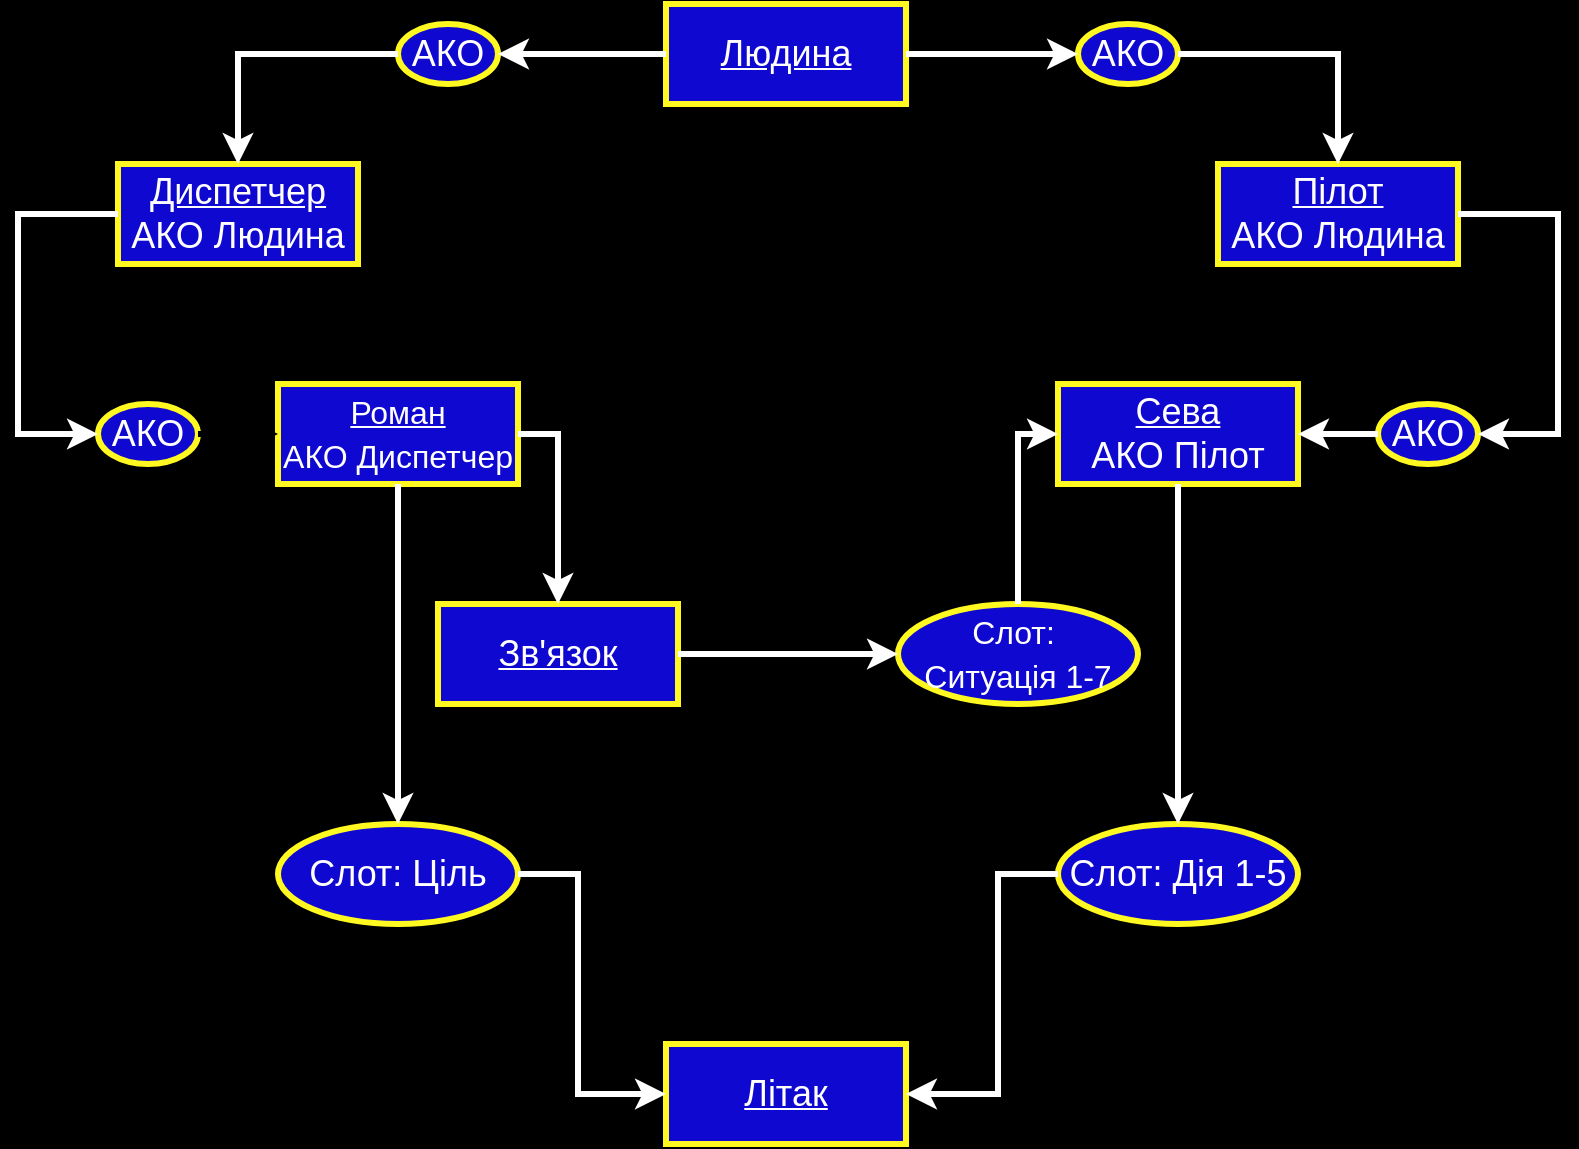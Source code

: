<mxfile version="14.6.11" type="github">
  <diagram id="ub8qPr2dcFQoWJi7Ndgg" name="Page-1">
    <mxGraphModel dx="1483" dy="781" grid="1" gridSize="10" guides="1" tooltips="1" connect="1" arrows="1" fold="1" page="1" pageScale="1" pageWidth="827" pageHeight="1169" background="#000000" math="0" shadow="0">
      <root>
        <mxCell id="0" />
        <mxCell id="1" parent="0" />
        <mxCell id="U9FE6Egc3qeJSzmO6gT7-1" value="&lt;u&gt;Людина&lt;/u&gt;" style="rounded=0;whiteSpace=wrap;html=1;strokeColor=#FFF821;strokeWidth=3;fillColor=#0F08D0;fontColor=#FFFFFF;fontSize=18;" vertex="1" parent="1">
          <mxGeometry x="354" y="60" width="120" height="50" as="geometry" />
        </mxCell>
        <mxCell id="U9FE6Egc3qeJSzmO6gT7-2" value="АКО" style="ellipse;whiteSpace=wrap;html=1;strokeColor=#FFF821;strokeWidth=3;fillColor=#0F08D0;fontColor=#FFFFFF;fontSize=18;" vertex="1" parent="1">
          <mxGeometry x="220" y="70" width="50" height="30" as="geometry" />
        </mxCell>
        <mxCell id="U9FE6Egc3qeJSzmO6gT7-3" value="&lt;u&gt;Диспетчер&lt;/u&gt;&lt;br&gt;АКО Людина" style="rounded=0;whiteSpace=wrap;html=1;strokeColor=#FFF821;strokeWidth=3;fillColor=#0F08D0;fontColor=#FFFFFF;fontSize=18;" vertex="1" parent="1">
          <mxGeometry x="80" y="140" width="120" height="50" as="geometry" />
        </mxCell>
        <mxCell id="U9FE6Egc3qeJSzmO6gT7-4" value="АКО" style="ellipse;whiteSpace=wrap;html=1;strokeColor=#FFF821;strokeWidth=3;fillColor=#0F08D0;fontColor=#FFFFFF;fontSize=18;" vertex="1" parent="1">
          <mxGeometry x="560" y="70" width="50" height="30" as="geometry" />
        </mxCell>
        <mxCell id="U9FE6Egc3qeJSzmO6gT7-5" value="&lt;u&gt;Пілот&lt;/u&gt;&lt;br&gt;АКО Людина" style="rounded=0;whiteSpace=wrap;html=1;strokeColor=#FFF821;strokeWidth=3;fillColor=#0F08D0;fontColor=#FFFFFF;fontSize=18;" vertex="1" parent="1">
          <mxGeometry x="630" y="140" width="120" height="50" as="geometry" />
        </mxCell>
        <mxCell id="U9FE6Egc3qeJSzmO6gT7-6" value="&lt;u&gt;Літак&lt;/u&gt;" style="rounded=0;whiteSpace=wrap;html=1;strokeColor=#FFF821;strokeWidth=3;fillColor=#0F08D0;fontColor=#FFFFFF;fontSize=18;" vertex="1" parent="1">
          <mxGeometry x="354" y="580" width="120" height="50" as="geometry" />
        </mxCell>
        <mxCell id="U9FE6Egc3qeJSzmO6gT7-7" value="&lt;font style=&quot;font-size: 16px&quot;&gt;&lt;u&gt;Роман&lt;/u&gt;&lt;br&gt;АКО Диспетчер&lt;/font&gt;" style="rounded=0;whiteSpace=wrap;html=1;strokeColor=#FFF821;strokeWidth=3;fillColor=#0F08D0;fontColor=#FFFFFF;fontSize=18;" vertex="1" parent="1">
          <mxGeometry x="160" y="250" width="120" height="50" as="geometry" />
        </mxCell>
        <mxCell id="U9FE6Egc3qeJSzmO6gT7-8" value="&lt;u&gt;Зв&#39;язок&lt;/u&gt;" style="rounded=0;whiteSpace=wrap;html=1;strokeColor=#FFF821;strokeWidth=3;fillColor=#0F08D0;fontColor=#FFFFFF;fontSize=18;" vertex="1" parent="1">
          <mxGeometry x="240" y="360" width="120" height="50" as="geometry" />
        </mxCell>
        <mxCell id="U9FE6Egc3qeJSzmO6gT7-9" value="&lt;u&gt;Сева&lt;/u&gt;&lt;br&gt;АКО Пілот" style="rounded=0;whiteSpace=wrap;html=1;strokeColor=#FFF821;strokeWidth=3;fillColor=#0F08D0;fontColor=#FFFFFF;fontSize=18;" vertex="1" parent="1">
          <mxGeometry x="550" y="250" width="120" height="50" as="geometry" />
        </mxCell>
        <mxCell id="U9FE6Egc3qeJSzmO6gT7-10" value="АКО" style="ellipse;whiteSpace=wrap;html=1;strokeColor=#FFF821;strokeWidth=3;fillColor=#0F08D0;fontColor=#FFFFFF;fontSize=18;" vertex="1" parent="1">
          <mxGeometry x="70" y="260" width="50" height="30" as="geometry" />
        </mxCell>
        <mxCell id="U9FE6Egc3qeJSzmO6gT7-11" value="АКО" style="ellipse;whiteSpace=wrap;html=1;strokeColor=#FFF821;strokeWidth=3;fillColor=#0F08D0;fontColor=#FFFFFF;fontSize=18;" vertex="1" parent="1">
          <mxGeometry x="710" y="260" width="50" height="30" as="geometry" />
        </mxCell>
        <mxCell id="U9FE6Egc3qeJSzmO6gT7-12" value="&lt;font style=&quot;font-size: 16px ; line-height: 120%&quot;&gt;Слот:&amp;nbsp;&lt;br&gt;Ситуація 1-7&lt;/font&gt;" style="ellipse;whiteSpace=wrap;html=1;fontColor=#FFFFFF;strokeColor=#FFF821;strokeWidth=3;fillColor=#0F08D0;fontSize=18;perimeterSpacing=0;" vertex="1" parent="1">
          <mxGeometry x="470" y="360" width="120" height="50" as="geometry" />
        </mxCell>
        <mxCell id="U9FE6Egc3qeJSzmO6gT7-13" value="" style="endArrow=classic;html=1;fontColor=#FFFFFF;strokeWidth=3;exitX=0;exitY=0.5;exitDx=0;exitDy=0;entryX=1;entryY=0.5;entryDx=0;entryDy=0;strokeColor=#FFFFFF;" edge="1" parent="1" source="U9FE6Egc3qeJSzmO6gT7-1" target="U9FE6Egc3qeJSzmO6gT7-2">
          <mxGeometry width="50" height="50" relative="1" as="geometry">
            <mxPoint x="310" y="290" as="sourcePoint" />
            <mxPoint x="360" y="240" as="targetPoint" />
          </mxGeometry>
        </mxCell>
        <mxCell id="U9FE6Egc3qeJSzmO6gT7-14" value="" style="endArrow=classic;html=1;fontColor=#FFFFFF;strokeWidth=3;exitX=0;exitY=0.5;exitDx=0;exitDy=0;entryX=0.5;entryY=0;entryDx=0;entryDy=0;rounded=0;strokeColor=#FFFFFF;" edge="1" parent="1" source="U9FE6Egc3qeJSzmO6gT7-2" target="U9FE6Egc3qeJSzmO6gT7-3">
          <mxGeometry width="50" height="50" relative="1" as="geometry">
            <mxPoint x="320" y="300" as="sourcePoint" />
            <mxPoint x="370" y="250" as="targetPoint" />
            <Array as="points">
              <mxPoint x="140" y="85" />
            </Array>
          </mxGeometry>
        </mxCell>
        <mxCell id="U9FE6Egc3qeJSzmO6gT7-15" value="" style="endArrow=classic;html=1;fontColor=#FFFFFF;strokeWidth=3;exitX=0;exitY=0.5;exitDx=0;exitDy=0;entryX=0;entryY=0.5;entryDx=0;entryDy=0;rounded=0;strokeColor=#FFFFFF;" edge="1" parent="1" source="U9FE6Egc3qeJSzmO6gT7-3" target="U9FE6Egc3qeJSzmO6gT7-10">
          <mxGeometry width="50" height="50" relative="1" as="geometry">
            <mxPoint x="330" y="310" as="sourcePoint" />
            <mxPoint x="380" y="260" as="targetPoint" />
            <Array as="points">
              <mxPoint x="30" y="165" />
              <mxPoint x="30" y="275" />
            </Array>
          </mxGeometry>
        </mxCell>
        <mxCell id="U9FE6Egc3qeJSzmO6gT7-16" value="" style="endArrow=classic;html=1;fontColor=#FFFFFF;strokeWidth=3;rounded=0;exitX=1;exitY=0.5;exitDx=0;exitDy=0;entryX=0;entryY=0.5;entryDx=0;entryDy=0;" edge="1" parent="1" source="U9FE6Egc3qeJSzmO6gT7-10" target="U9FE6Egc3qeJSzmO6gT7-7">
          <mxGeometry width="50" height="50" relative="1" as="geometry">
            <mxPoint x="340" y="320" as="sourcePoint" />
            <mxPoint x="160" y="275" as="targetPoint" />
          </mxGeometry>
        </mxCell>
        <mxCell id="U9FE6Egc3qeJSzmO6gT7-17" value="" style="endArrow=classic;html=1;fontColor=#FFFFFF;strokeWidth=3;rounded=0;exitX=1;exitY=0.5;exitDx=0;exitDy=0;entryX=0.5;entryY=0;entryDx=0;entryDy=0;strokeColor=#FFFFFF;" edge="1" parent="1" source="U9FE6Egc3qeJSzmO6gT7-7" target="U9FE6Egc3qeJSzmO6gT7-8">
          <mxGeometry width="50" height="50" relative="1" as="geometry">
            <mxPoint x="350" y="330" as="sourcePoint" />
            <mxPoint x="400" y="280" as="targetPoint" />
            <Array as="points">
              <mxPoint x="300" y="275" />
            </Array>
          </mxGeometry>
        </mxCell>
        <mxCell id="U9FE6Egc3qeJSzmO6gT7-18" value="" style="endArrow=classic;html=1;fontColor=#FFFFFF;strokeWidth=3;rounded=0;exitX=1;exitY=0.5;exitDx=0;exitDy=0;entryX=0;entryY=0.5;entryDx=0;entryDy=0;strokeColor=#FFFFFF;" edge="1" parent="1" source="U9FE6Egc3qeJSzmO6gT7-8" target="U9FE6Egc3qeJSzmO6gT7-12">
          <mxGeometry width="50" height="50" relative="1" as="geometry">
            <mxPoint x="360" y="340" as="sourcePoint" />
            <mxPoint x="410" y="290" as="targetPoint" />
          </mxGeometry>
        </mxCell>
        <mxCell id="U9FE6Egc3qeJSzmO6gT7-19" value="" style="endArrow=classic;html=1;fontColor=#FFFFFF;strokeWidth=3;rounded=0;exitX=0.5;exitY=0;exitDx=0;exitDy=0;entryX=0;entryY=0.5;entryDx=0;entryDy=0;strokeColor=#FFFFFF;" edge="1" parent="1" source="U9FE6Egc3qeJSzmO6gT7-12" target="U9FE6Egc3qeJSzmO6gT7-9">
          <mxGeometry width="50" height="50" relative="1" as="geometry">
            <mxPoint x="370" y="350" as="sourcePoint" />
            <mxPoint x="420" y="300" as="targetPoint" />
            <Array as="points">
              <mxPoint x="530" y="275" />
            </Array>
          </mxGeometry>
        </mxCell>
        <mxCell id="U9FE6Egc3qeJSzmO6gT7-20" value="" style="endArrow=classic;html=1;fontColor=#FFFFFF;strokeWidth=3;rounded=0;exitX=1;exitY=0.5;exitDx=0;exitDy=0;entryX=0;entryY=0.5;entryDx=0;entryDy=0;strokeColor=#FFFFFF;" edge="1" parent="1" source="U9FE6Egc3qeJSzmO6gT7-1" target="U9FE6Egc3qeJSzmO6gT7-4">
          <mxGeometry width="50" height="50" relative="1" as="geometry">
            <mxPoint x="380" y="360" as="sourcePoint" />
            <mxPoint x="430" y="310" as="targetPoint" />
          </mxGeometry>
        </mxCell>
        <mxCell id="U9FE6Egc3qeJSzmO6gT7-21" value="" style="endArrow=classic;html=1;fontColor=#FFFFFF;strokeWidth=3;rounded=0;exitX=1;exitY=0.5;exitDx=0;exitDy=0;entryX=0.5;entryY=0;entryDx=0;entryDy=0;strokeColor=#FFFFFF;" edge="1" parent="1" source="U9FE6Egc3qeJSzmO6gT7-4" target="U9FE6Egc3qeJSzmO6gT7-5">
          <mxGeometry width="50" height="50" relative="1" as="geometry">
            <mxPoint x="390" y="370" as="sourcePoint" />
            <mxPoint x="440" y="320" as="targetPoint" />
            <Array as="points">
              <mxPoint x="690" y="85" />
            </Array>
          </mxGeometry>
        </mxCell>
        <mxCell id="U9FE6Egc3qeJSzmO6gT7-22" value="" style="endArrow=classic;html=1;fontColor=#FFFFFF;strokeWidth=3;rounded=0;exitX=1;exitY=0.5;exitDx=0;exitDy=0;entryX=1;entryY=0.5;entryDx=0;entryDy=0;strokeColor=#FFFFFF;" edge="1" parent="1" source="U9FE6Egc3qeJSzmO6gT7-5" target="U9FE6Egc3qeJSzmO6gT7-11">
          <mxGeometry width="50" height="50" relative="1" as="geometry">
            <mxPoint x="400" y="380" as="sourcePoint" />
            <mxPoint x="450" y="330" as="targetPoint" />
            <Array as="points">
              <mxPoint x="800" y="165" />
              <mxPoint x="800" y="275" />
            </Array>
          </mxGeometry>
        </mxCell>
        <mxCell id="U9FE6Egc3qeJSzmO6gT7-23" value="" style="endArrow=classic;html=1;fontColor=#FFFFFF;strokeWidth=3;rounded=0;exitX=0;exitY=0.5;exitDx=0;exitDy=0;entryX=1;entryY=0.5;entryDx=0;entryDy=0;strokeColor=#FFFFFF;" edge="1" parent="1" source="U9FE6Egc3qeJSzmO6gT7-11" target="U9FE6Egc3qeJSzmO6gT7-9">
          <mxGeometry width="50" height="50" relative="1" as="geometry">
            <mxPoint x="410" y="390" as="sourcePoint" />
            <mxPoint x="460" y="340" as="targetPoint" />
          </mxGeometry>
        </mxCell>
        <mxCell id="U9FE6Egc3qeJSzmO6gT7-25" value="Слот: Ціль" style="ellipse;whiteSpace=wrap;html=1;fontColor=#FFFFFF;strokeColor=#FFF821;strokeWidth=3;fillColor=#0F08D0;fontSize=18;" vertex="1" parent="1">
          <mxGeometry x="160" y="470" width="120" height="50" as="geometry" />
        </mxCell>
        <mxCell id="U9FE6Egc3qeJSzmO6gT7-26" value="Слот: Дія 1-5" style="ellipse;whiteSpace=wrap;html=1;fontColor=#FFFFFF;strokeColor=#FFF821;strokeWidth=3;fillColor=#0F08D0;fontSize=18;" vertex="1" parent="1">
          <mxGeometry x="550" y="470" width="120" height="50" as="geometry" />
        </mxCell>
        <mxCell id="U9FE6Egc3qeJSzmO6gT7-27" value="" style="endArrow=classic;html=1;fontColor=#FFFFFF;strokeWidth=3;rounded=0;exitX=0.5;exitY=1;exitDx=0;exitDy=0;entryX=0.5;entryY=0;entryDx=0;entryDy=0;strokeColor=#FFFFFF;" edge="1" parent="1" source="U9FE6Egc3qeJSzmO6gT7-9" target="U9FE6Egc3qeJSzmO6gT7-26">
          <mxGeometry width="50" height="50" relative="1" as="geometry">
            <mxPoint x="370" y="395" as="sourcePoint" />
            <mxPoint x="480.0" y="395" as="targetPoint" />
          </mxGeometry>
        </mxCell>
        <mxCell id="U9FE6Egc3qeJSzmO6gT7-29" value="" style="endArrow=classic;html=1;fontColor=#FFFFFF;strokeWidth=3;rounded=0;exitX=0.5;exitY=1;exitDx=0;exitDy=0;entryX=0.5;entryY=0;entryDx=0;entryDy=0;strokeColor=#FFFFFF;" edge="1" parent="1" source="U9FE6Egc3qeJSzmO6gT7-7" target="U9FE6Egc3qeJSzmO6gT7-25">
          <mxGeometry width="50" height="50" relative="1" as="geometry">
            <mxPoint x="380" y="405" as="sourcePoint" />
            <mxPoint x="490.0" y="405" as="targetPoint" />
          </mxGeometry>
        </mxCell>
        <mxCell id="U9FE6Egc3qeJSzmO6gT7-30" value="" style="endArrow=classic;html=1;fontColor=#FFFFFF;strokeWidth=3;rounded=0;exitX=1;exitY=0.5;exitDx=0;exitDy=0;entryX=0;entryY=0.5;entryDx=0;entryDy=0;strokeColor=#FFFFFF;" edge="1" parent="1" source="U9FE6Egc3qeJSzmO6gT7-25" target="U9FE6Egc3qeJSzmO6gT7-6">
          <mxGeometry width="50" height="50" relative="1" as="geometry">
            <mxPoint x="390" y="415" as="sourcePoint" />
            <mxPoint x="500.0" y="415" as="targetPoint" />
            <Array as="points">
              <mxPoint x="310" y="495" />
              <mxPoint x="310" y="605" />
            </Array>
          </mxGeometry>
        </mxCell>
        <mxCell id="U9FE6Egc3qeJSzmO6gT7-31" value="" style="endArrow=classic;html=1;fontColor=#FFFFFF;strokeWidth=3;rounded=0;exitX=0;exitY=0.5;exitDx=0;exitDy=0;entryX=1;entryY=0.5;entryDx=0;entryDy=0;strokeColor=#FFFFFF;" edge="1" parent="1" source="U9FE6Egc3qeJSzmO6gT7-26" target="U9FE6Egc3qeJSzmO6gT7-6">
          <mxGeometry width="50" height="50" relative="1" as="geometry">
            <mxPoint x="400" y="425" as="sourcePoint" />
            <mxPoint x="510.0" y="425" as="targetPoint" />
            <Array as="points">
              <mxPoint x="520" y="495" />
              <mxPoint x="520" y="605" />
            </Array>
          </mxGeometry>
        </mxCell>
      </root>
    </mxGraphModel>
  </diagram>
</mxfile>
